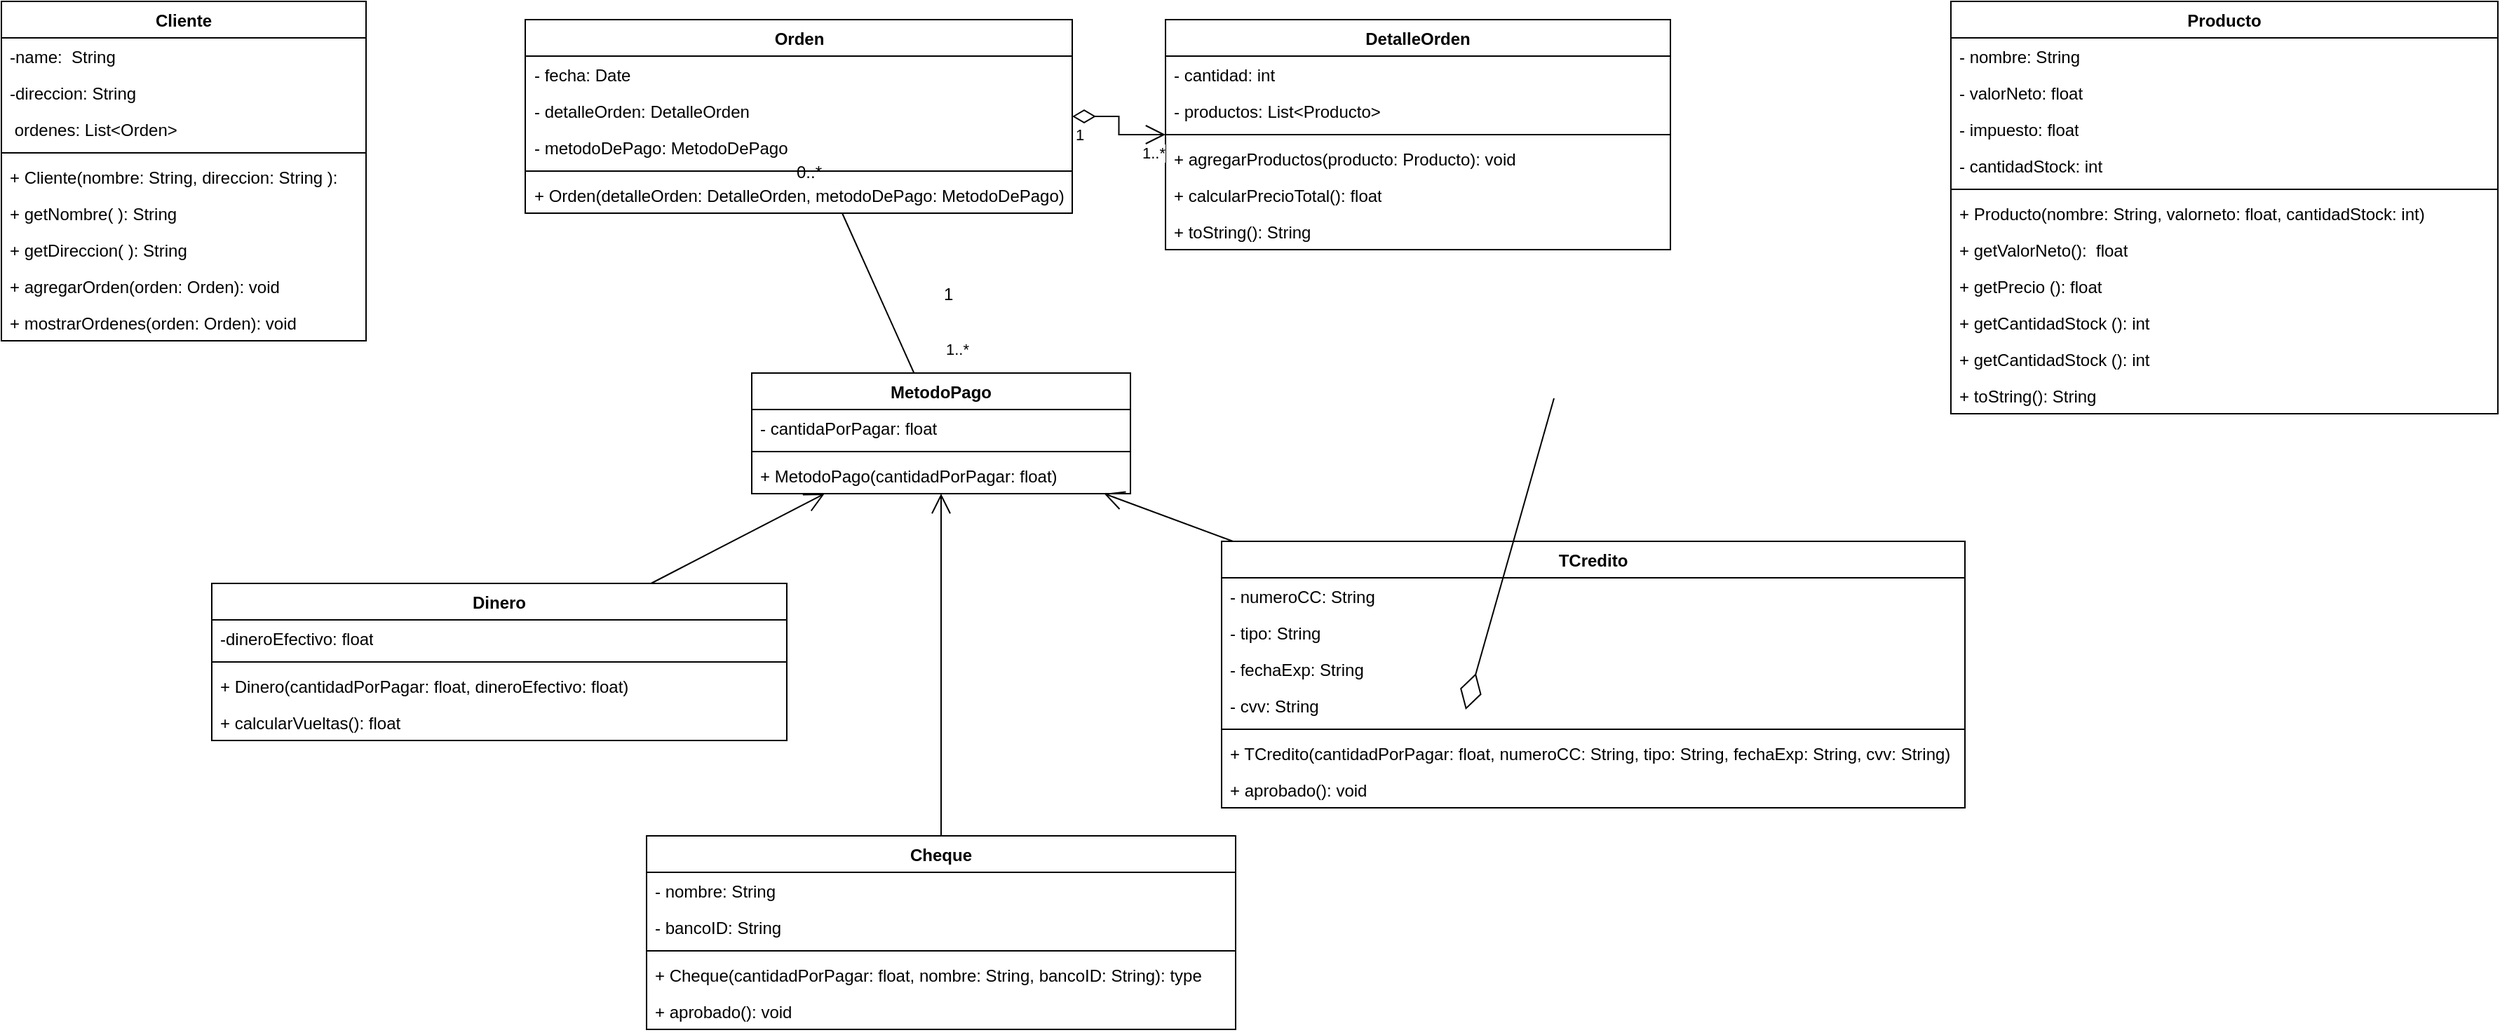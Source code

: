 <mxfile version="22.0.2" type="github">
  <diagram name="Página-1" id="vJzWJh0UHaBqhuQzf775">
    <mxGraphModel dx="1594" dy="864" grid="1" gridSize="10" guides="1" tooltips="1" connect="1" arrows="1" fold="1" page="1" pageScale="1" pageWidth="827" pageHeight="1169" math="0" shadow="0">
      <root>
        <mxCell id="0" />
        <mxCell id="1" parent="0" />
        <mxCell id="-tpIR0r_SkowBoIZui7y-1" value="Cliente" style="swimlane;fontStyle=1;align=center;verticalAlign=top;childLayout=stackLayout;horizontal=1;startSize=26;horizontalStack=0;resizeParent=1;resizeParentMax=0;resizeLast=0;collapsible=1;marginBottom=0;whiteSpace=wrap;html=1;" parent="1" vertex="1">
          <mxGeometry x="-350" y="25" width="260" height="242" as="geometry" />
        </mxCell>
        <mxCell id="-tpIR0r_SkowBoIZui7y-2" value="-name:&amp;nbsp; String" style="text;strokeColor=none;fillColor=none;align=left;verticalAlign=top;spacingLeft=4;spacingRight=4;overflow=hidden;rotatable=0;points=[[0,0.5],[1,0.5]];portConstraint=eastwest;whiteSpace=wrap;html=1;" parent="-tpIR0r_SkowBoIZui7y-1" vertex="1">
          <mxGeometry y="26" width="260" height="26" as="geometry" />
        </mxCell>
        <mxCell id="LFvMWm3YHaQg9pg_NLoc-1" value="-direccion: String" style="text;strokeColor=none;fillColor=none;align=left;verticalAlign=top;spacingLeft=4;spacingRight=4;overflow=hidden;rotatable=0;points=[[0,0.5],[1,0.5]];portConstraint=eastwest;whiteSpace=wrap;html=1;" vertex="1" parent="-tpIR0r_SkowBoIZui7y-1">
          <mxGeometry y="52" width="260" height="26" as="geometry" />
        </mxCell>
        <mxCell id="LFvMWm3YHaQg9pg_NLoc-2" value="&amp;nbsp;ordenes: List&amp;lt;Orden&amp;gt;" style="text;strokeColor=none;fillColor=none;align=left;verticalAlign=top;spacingLeft=4;spacingRight=4;overflow=hidden;rotatable=0;points=[[0,0.5],[1,0.5]];portConstraint=eastwest;whiteSpace=wrap;html=1;" vertex="1" parent="-tpIR0r_SkowBoIZui7y-1">
          <mxGeometry y="78" width="260" height="26" as="geometry" />
        </mxCell>
        <mxCell id="-tpIR0r_SkowBoIZui7y-3" value="" style="line;strokeWidth=1;fillColor=none;align=left;verticalAlign=middle;spacingTop=-1;spacingLeft=3;spacingRight=3;rotatable=0;labelPosition=right;points=[];portConstraint=eastwest;strokeColor=inherit;" parent="-tpIR0r_SkowBoIZui7y-1" vertex="1">
          <mxGeometry y="104" width="260" height="8" as="geometry" />
        </mxCell>
        <mxCell id="-tpIR0r_SkowBoIZui7y-4" value="+ Cliente(nombre: String, direccion: String ):&amp;nbsp;" style="text;strokeColor=none;fillColor=none;align=left;verticalAlign=top;spacingLeft=4;spacingRight=4;overflow=hidden;rotatable=0;points=[[0,0.5],[1,0.5]];portConstraint=eastwest;whiteSpace=wrap;html=1;" parent="-tpIR0r_SkowBoIZui7y-1" vertex="1">
          <mxGeometry y="112" width="260" height="26" as="geometry" />
        </mxCell>
        <mxCell id="LFvMWm3YHaQg9pg_NLoc-3" value="+ getNombre( ): String&amp;nbsp;" style="text;strokeColor=none;fillColor=none;align=left;verticalAlign=top;spacingLeft=4;spacingRight=4;overflow=hidden;rotatable=0;points=[[0,0.5],[1,0.5]];portConstraint=eastwest;whiteSpace=wrap;html=1;" vertex="1" parent="-tpIR0r_SkowBoIZui7y-1">
          <mxGeometry y="138" width="260" height="26" as="geometry" />
        </mxCell>
        <mxCell id="LFvMWm3YHaQg9pg_NLoc-5" value="+ getDireccion( ): String&amp;nbsp;" style="text;strokeColor=none;fillColor=none;align=left;verticalAlign=top;spacingLeft=4;spacingRight=4;overflow=hidden;rotatable=0;points=[[0,0.5],[1,0.5]];portConstraint=eastwest;whiteSpace=wrap;html=1;" vertex="1" parent="-tpIR0r_SkowBoIZui7y-1">
          <mxGeometry y="164" width="260" height="26" as="geometry" />
        </mxCell>
        <mxCell id="LFvMWm3YHaQg9pg_NLoc-4" value="+ agregarOrden(orden: Orden): void&amp;nbsp;" style="text;strokeColor=none;fillColor=none;align=left;verticalAlign=top;spacingLeft=4;spacingRight=4;overflow=hidden;rotatable=0;points=[[0,0.5],[1,0.5]];portConstraint=eastwest;whiteSpace=wrap;html=1;" vertex="1" parent="-tpIR0r_SkowBoIZui7y-1">
          <mxGeometry y="190" width="260" height="26" as="geometry" />
        </mxCell>
        <mxCell id="LFvMWm3YHaQg9pg_NLoc-6" value="+ mostrarOrdenes(orden: Orden): void&amp;nbsp;" style="text;strokeColor=none;fillColor=none;align=left;verticalAlign=top;spacingLeft=4;spacingRight=4;overflow=hidden;rotatable=0;points=[[0,0.5],[1,0.5]];portConstraint=eastwest;whiteSpace=wrap;html=1;" vertex="1" parent="-tpIR0r_SkowBoIZui7y-1">
          <mxGeometry y="216" width="260" height="26" as="geometry" />
        </mxCell>
        <mxCell id="-tpIR0r_SkowBoIZui7y-5" value="Dinero" style="swimlane;fontStyle=1;align=center;verticalAlign=top;childLayout=stackLayout;horizontal=1;startSize=26;horizontalStack=0;resizeParent=1;resizeParentMax=0;resizeLast=0;collapsible=1;marginBottom=0;whiteSpace=wrap;html=1;" parent="1" vertex="1">
          <mxGeometry x="-200" y="440" width="410" height="112" as="geometry" />
        </mxCell>
        <mxCell id="-tpIR0r_SkowBoIZui7y-6" value="-dineroEfectivo: float" style="text;strokeColor=none;fillColor=none;align=left;verticalAlign=top;spacingLeft=4;spacingRight=4;overflow=hidden;rotatable=0;points=[[0,0.5],[1,0.5]];portConstraint=eastwest;whiteSpace=wrap;html=1;" parent="-tpIR0r_SkowBoIZui7y-5" vertex="1">
          <mxGeometry y="26" width="410" height="26" as="geometry" />
        </mxCell>
        <mxCell id="-tpIR0r_SkowBoIZui7y-7" value="" style="line;strokeWidth=1;fillColor=none;align=left;verticalAlign=middle;spacingTop=-1;spacingLeft=3;spacingRight=3;rotatable=0;labelPosition=right;points=[];portConstraint=eastwest;strokeColor=inherit;" parent="-tpIR0r_SkowBoIZui7y-5" vertex="1">
          <mxGeometry y="52" width="410" height="8" as="geometry" />
        </mxCell>
        <mxCell id="LFvMWm3YHaQg9pg_NLoc-12" value="+ Dinero(cantidadPorPagar: float, dineroEfectivo: float)" style="text;strokeColor=none;fillColor=none;align=left;verticalAlign=top;spacingLeft=4;spacingRight=4;overflow=hidden;rotatable=0;points=[[0,0.5],[1,0.5]];portConstraint=eastwest;whiteSpace=wrap;html=1;" vertex="1" parent="-tpIR0r_SkowBoIZui7y-5">
          <mxGeometry y="60" width="410" height="26" as="geometry" />
        </mxCell>
        <mxCell id="LFvMWm3YHaQg9pg_NLoc-13" value="+ calcularVueltas(): float" style="text;strokeColor=none;fillColor=none;align=left;verticalAlign=top;spacingLeft=4;spacingRight=4;overflow=hidden;rotatable=0;points=[[0,0.5],[1,0.5]];portConstraint=eastwest;whiteSpace=wrap;html=1;" vertex="1" parent="-tpIR0r_SkowBoIZui7y-5">
          <mxGeometry y="86" width="410" height="26" as="geometry" />
        </mxCell>
        <mxCell id="-tpIR0r_SkowBoIZui7y-13" value="DetalleOrden" style="swimlane;fontStyle=1;align=center;verticalAlign=top;childLayout=stackLayout;horizontal=1;startSize=26;horizontalStack=0;resizeParent=1;resizeParentMax=0;resizeLast=0;collapsible=1;marginBottom=0;whiteSpace=wrap;html=1;" parent="1" vertex="1">
          <mxGeometry x="480" y="38" width="360" height="164" as="geometry" />
        </mxCell>
        <mxCell id="-tpIR0r_SkowBoIZui7y-37" value="- cantidad: int" style="text;strokeColor=none;fillColor=none;align=left;verticalAlign=top;spacingLeft=4;spacingRight=4;overflow=hidden;rotatable=0;points=[[0,0.5],[1,0.5]];portConstraint=eastwest;whiteSpace=wrap;html=1;" parent="-tpIR0r_SkowBoIZui7y-13" vertex="1">
          <mxGeometry y="26" width="360" height="26" as="geometry" />
        </mxCell>
        <mxCell id="-tpIR0r_SkowBoIZui7y-14" value="- productos: List&amp;lt;Producto&amp;gt;" style="text;strokeColor=none;fillColor=none;align=left;verticalAlign=top;spacingLeft=4;spacingRight=4;overflow=hidden;rotatable=0;points=[[0,0.5],[1,0.5]];portConstraint=eastwest;whiteSpace=wrap;html=1;" parent="-tpIR0r_SkowBoIZui7y-13" vertex="1">
          <mxGeometry y="52" width="360" height="26" as="geometry" />
        </mxCell>
        <mxCell id="-tpIR0r_SkowBoIZui7y-15" value="" style="line;strokeWidth=1;fillColor=none;align=left;verticalAlign=middle;spacingTop=-1;spacingLeft=3;spacingRight=3;rotatable=0;labelPosition=right;points=[];portConstraint=eastwest;strokeColor=inherit;" parent="-tpIR0r_SkowBoIZui7y-13" vertex="1">
          <mxGeometry y="78" width="360" height="8" as="geometry" />
        </mxCell>
        <mxCell id="-tpIR0r_SkowBoIZui7y-16" value="+ agregarProductos(producto: Producto): void" style="text;strokeColor=none;fillColor=none;align=left;verticalAlign=top;spacingLeft=4;spacingRight=4;overflow=hidden;rotatable=0;points=[[0,0.5],[1,0.5]];portConstraint=eastwest;whiteSpace=wrap;html=1;" parent="-tpIR0r_SkowBoIZui7y-13" vertex="1">
          <mxGeometry y="86" width="360" height="26" as="geometry" />
        </mxCell>
        <mxCell id="-tpIR0r_SkowBoIZui7y-38" value="+ calcularPrecioTotal(): float" style="text;strokeColor=none;fillColor=none;align=left;verticalAlign=top;spacingLeft=4;spacingRight=4;overflow=hidden;rotatable=0;points=[[0,0.5],[1,0.5]];portConstraint=eastwest;whiteSpace=wrap;html=1;" parent="-tpIR0r_SkowBoIZui7y-13" vertex="1">
          <mxGeometry y="112" width="360" height="26" as="geometry" />
        </mxCell>
        <mxCell id="-tpIR0r_SkowBoIZui7y-40" value="+ toString(): String" style="text;strokeColor=none;fillColor=none;align=left;verticalAlign=top;spacingLeft=4;spacingRight=4;overflow=hidden;rotatable=0;points=[[0,0.5],[1,0.5]];portConstraint=eastwest;whiteSpace=wrap;html=1;" parent="-tpIR0r_SkowBoIZui7y-13" vertex="1">
          <mxGeometry y="138" width="360" height="26" as="geometry" />
        </mxCell>
        <mxCell id="-tpIR0r_SkowBoIZui7y-17" value="TCredito" style="swimlane;fontStyle=1;align=center;verticalAlign=top;childLayout=stackLayout;horizontal=1;startSize=26;horizontalStack=0;resizeParent=1;resizeParentMax=0;resizeLast=0;collapsible=1;marginBottom=0;whiteSpace=wrap;html=1;" parent="1" vertex="1">
          <mxGeometry x="520" y="410" width="530" height="190" as="geometry" />
        </mxCell>
        <mxCell id="-tpIR0r_SkowBoIZui7y-18" value="- numeroCC: String" style="text;strokeColor=none;fillColor=none;align=left;verticalAlign=top;spacingLeft=4;spacingRight=4;overflow=hidden;rotatable=0;points=[[0,0.5],[1,0.5]];portConstraint=eastwest;whiteSpace=wrap;html=1;" parent="-tpIR0r_SkowBoIZui7y-17" vertex="1">
          <mxGeometry y="26" width="530" height="26" as="geometry" />
        </mxCell>
        <mxCell id="-tpIR0r_SkowBoIZui7y-45" value="- tipo: String" style="text;strokeColor=none;fillColor=none;align=left;verticalAlign=top;spacingLeft=4;spacingRight=4;overflow=hidden;rotatable=0;points=[[0,0.5],[1,0.5]];portConstraint=eastwest;whiteSpace=wrap;html=1;" parent="-tpIR0r_SkowBoIZui7y-17" vertex="1">
          <mxGeometry y="52" width="530" height="26" as="geometry" />
        </mxCell>
        <mxCell id="-tpIR0r_SkowBoIZui7y-46" value="- fechaExp: String" style="text;strokeColor=none;fillColor=none;align=left;verticalAlign=top;spacingLeft=4;spacingRight=4;overflow=hidden;rotatable=0;points=[[0,0.5],[1,0.5]];portConstraint=eastwest;whiteSpace=wrap;html=1;" parent="-tpIR0r_SkowBoIZui7y-17" vertex="1">
          <mxGeometry y="78" width="530" height="26" as="geometry" />
        </mxCell>
        <mxCell id="LFvMWm3YHaQg9pg_NLoc-15" value="- cvv: String" style="text;strokeColor=none;fillColor=none;align=left;verticalAlign=top;spacingLeft=4;spacingRight=4;overflow=hidden;rotatable=0;points=[[0,0.5],[1,0.5]];portConstraint=eastwest;whiteSpace=wrap;html=1;" vertex="1" parent="-tpIR0r_SkowBoIZui7y-17">
          <mxGeometry y="104" width="530" height="26" as="geometry" />
        </mxCell>
        <mxCell id="-tpIR0r_SkowBoIZui7y-19" value="" style="line;strokeWidth=1;fillColor=none;align=left;verticalAlign=middle;spacingTop=-1;spacingLeft=3;spacingRight=3;rotatable=0;labelPosition=right;points=[];portConstraint=eastwest;strokeColor=inherit;" parent="-tpIR0r_SkowBoIZui7y-17" vertex="1">
          <mxGeometry y="130" width="530" height="8" as="geometry" />
        </mxCell>
        <mxCell id="LFvMWm3YHaQg9pg_NLoc-16" value="+ TCredito(cantidadPorPagar: float, numeroCC: String, tipo: String, fechaExp: String, cvv: String)" style="text;strokeColor=none;fillColor=none;align=left;verticalAlign=top;spacingLeft=4;spacingRight=4;overflow=hidden;rotatable=0;points=[[0,0.5],[1,0.5]];portConstraint=eastwest;whiteSpace=wrap;html=1;" vertex="1" parent="-tpIR0r_SkowBoIZui7y-17">
          <mxGeometry y="138" width="530" height="26" as="geometry" />
        </mxCell>
        <mxCell id="-tpIR0r_SkowBoIZui7y-47" value="+ aprobado(): void" style="text;strokeColor=none;fillColor=none;align=left;verticalAlign=top;spacingLeft=4;spacingRight=4;overflow=hidden;rotatable=0;points=[[0,0.5],[1,0.5]];portConstraint=eastwest;whiteSpace=wrap;html=1;" parent="-tpIR0r_SkowBoIZui7y-17" vertex="1">
          <mxGeometry y="164" width="530" height="26" as="geometry" />
        </mxCell>
        <mxCell id="-tpIR0r_SkowBoIZui7y-21" value="Cheque" style="swimlane;fontStyle=1;align=center;verticalAlign=top;childLayout=stackLayout;horizontal=1;startSize=26;horizontalStack=0;resizeParent=1;resizeParentMax=0;resizeLast=0;collapsible=1;marginBottom=0;whiteSpace=wrap;html=1;" parent="1" vertex="1">
          <mxGeometry x="110" y="620" width="420" height="138" as="geometry" />
        </mxCell>
        <mxCell id="-tpIR0r_SkowBoIZui7y-22" value="- nombre: String" style="text;strokeColor=none;fillColor=none;align=left;verticalAlign=top;spacingLeft=4;spacingRight=4;overflow=hidden;rotatable=0;points=[[0,0.5],[1,0.5]];portConstraint=eastwest;whiteSpace=wrap;html=1;" parent="-tpIR0r_SkowBoIZui7y-21" vertex="1">
          <mxGeometry y="26" width="420" height="26" as="geometry" />
        </mxCell>
        <mxCell id="-tpIR0r_SkowBoIZui7y-44" value="- bancoID: String" style="text;strokeColor=none;fillColor=none;align=left;verticalAlign=top;spacingLeft=4;spacingRight=4;overflow=hidden;rotatable=0;points=[[0,0.5],[1,0.5]];portConstraint=eastwest;whiteSpace=wrap;html=1;" parent="-tpIR0r_SkowBoIZui7y-21" vertex="1">
          <mxGeometry y="52" width="420" height="26" as="geometry" />
        </mxCell>
        <mxCell id="-tpIR0r_SkowBoIZui7y-23" value="" style="line;strokeWidth=1;fillColor=none;align=left;verticalAlign=middle;spacingTop=-1;spacingLeft=3;spacingRight=3;rotatable=0;labelPosition=right;points=[];portConstraint=eastwest;strokeColor=inherit;" parent="-tpIR0r_SkowBoIZui7y-21" vertex="1">
          <mxGeometry y="78" width="420" height="8" as="geometry" />
        </mxCell>
        <mxCell id="-tpIR0r_SkowBoIZui7y-24" value="+ Cheque(cantidadPorPagar: float, nombre: String, bancoID: String): type" style="text;strokeColor=none;fillColor=none;align=left;verticalAlign=top;spacingLeft=4;spacingRight=4;overflow=hidden;rotatable=0;points=[[0,0.5],[1,0.5]];portConstraint=eastwest;whiteSpace=wrap;html=1;" parent="-tpIR0r_SkowBoIZui7y-21" vertex="1">
          <mxGeometry y="86" width="420" height="26" as="geometry" />
        </mxCell>
        <mxCell id="LFvMWm3YHaQg9pg_NLoc-14" value="+ aprobado(): void" style="text;strokeColor=none;fillColor=none;align=left;verticalAlign=top;spacingLeft=4;spacingRight=4;overflow=hidden;rotatable=0;points=[[0,0.5],[1,0.5]];portConstraint=eastwest;whiteSpace=wrap;html=1;" vertex="1" parent="-tpIR0r_SkowBoIZui7y-21">
          <mxGeometry y="112" width="420" height="26" as="geometry" />
        </mxCell>
        <mxCell id="-tpIR0r_SkowBoIZui7y-25" value="Producto" style="swimlane;fontStyle=1;align=center;verticalAlign=top;childLayout=stackLayout;horizontal=1;startSize=26;horizontalStack=0;resizeParent=1;resizeParentMax=0;resizeLast=0;collapsible=1;marginBottom=0;whiteSpace=wrap;html=1;" parent="1" vertex="1">
          <mxGeometry x="1040" y="25" width="390" height="294" as="geometry" />
        </mxCell>
        <mxCell id="-tpIR0r_SkowBoIZui7y-26" value="- nombre: String" style="text;strokeColor=none;fillColor=none;align=left;verticalAlign=top;spacingLeft=4;spacingRight=4;overflow=hidden;rotatable=0;points=[[0,0.5],[1,0.5]];portConstraint=eastwest;whiteSpace=wrap;html=1;" parent="-tpIR0r_SkowBoIZui7y-25" vertex="1">
          <mxGeometry y="26" width="390" height="26" as="geometry" />
        </mxCell>
        <mxCell id="LFvMWm3YHaQg9pg_NLoc-18" value="- valorNeto: float" style="text;strokeColor=none;fillColor=none;align=left;verticalAlign=top;spacingLeft=4;spacingRight=4;overflow=hidden;rotatable=0;points=[[0,0.5],[1,0.5]];portConstraint=eastwest;whiteSpace=wrap;html=1;" vertex="1" parent="-tpIR0r_SkowBoIZui7y-25">
          <mxGeometry y="52" width="390" height="26" as="geometry" />
        </mxCell>
        <mxCell id="LFvMWm3YHaQg9pg_NLoc-19" value="- impuesto: float" style="text;strokeColor=none;fillColor=none;align=left;verticalAlign=top;spacingLeft=4;spacingRight=4;overflow=hidden;rotatable=0;points=[[0,0.5],[1,0.5]];portConstraint=eastwest;whiteSpace=wrap;html=1;" vertex="1" parent="-tpIR0r_SkowBoIZui7y-25">
          <mxGeometry y="78" width="390" height="26" as="geometry" />
        </mxCell>
        <mxCell id="-tpIR0r_SkowBoIZui7y-41" value="- cantidadStock: int" style="text;strokeColor=none;fillColor=none;align=left;verticalAlign=top;spacingLeft=4;spacingRight=4;overflow=hidden;rotatable=0;points=[[0,0.5],[1,0.5]];portConstraint=eastwest;whiteSpace=wrap;html=1;" parent="-tpIR0r_SkowBoIZui7y-25" vertex="1">
          <mxGeometry y="104" width="390" height="26" as="geometry" />
        </mxCell>
        <mxCell id="-tpIR0r_SkowBoIZui7y-27" value="" style="line;strokeWidth=1;fillColor=none;align=left;verticalAlign=middle;spacingTop=-1;spacingLeft=3;spacingRight=3;rotatable=0;labelPosition=right;points=[];portConstraint=eastwest;strokeColor=inherit;" parent="-tpIR0r_SkowBoIZui7y-25" vertex="1">
          <mxGeometry y="130" width="390" height="8" as="geometry" />
        </mxCell>
        <mxCell id="LFvMWm3YHaQg9pg_NLoc-20" value="+ Producto(nombre: String, valorneto: float, cantidadStock: int)" style="text;strokeColor=none;fillColor=none;align=left;verticalAlign=top;spacingLeft=4;spacingRight=4;overflow=hidden;rotatable=0;points=[[0,0.5],[1,0.5]];portConstraint=eastwest;whiteSpace=wrap;html=1;" vertex="1" parent="-tpIR0r_SkowBoIZui7y-25">
          <mxGeometry y="138" width="390" height="26" as="geometry" />
        </mxCell>
        <mxCell id="-tpIR0r_SkowBoIZui7y-28" value="+ getValorNeto():&amp;nbsp; float" style="text;strokeColor=none;fillColor=none;align=left;verticalAlign=top;spacingLeft=4;spacingRight=4;overflow=hidden;rotatable=0;points=[[0,0.5],[1,0.5]];portConstraint=eastwest;whiteSpace=wrap;html=1;" parent="-tpIR0r_SkowBoIZui7y-25" vertex="1">
          <mxGeometry y="164" width="390" height="26" as="geometry" />
        </mxCell>
        <mxCell id="LFvMWm3YHaQg9pg_NLoc-21" value="+ getPrecio (): float" style="text;strokeColor=none;fillColor=none;align=left;verticalAlign=top;spacingLeft=4;spacingRight=4;overflow=hidden;rotatable=0;points=[[0,0.5],[1,0.5]];portConstraint=eastwest;whiteSpace=wrap;html=1;" vertex="1" parent="-tpIR0r_SkowBoIZui7y-25">
          <mxGeometry y="190" width="390" height="26" as="geometry" />
        </mxCell>
        <mxCell id="-tpIR0r_SkowBoIZui7y-42" value="+ getCantidadStock (): int" style="text;strokeColor=none;fillColor=none;align=left;verticalAlign=top;spacingLeft=4;spacingRight=4;overflow=hidden;rotatable=0;points=[[0,0.5],[1,0.5]];portConstraint=eastwest;whiteSpace=wrap;html=1;" parent="-tpIR0r_SkowBoIZui7y-25" vertex="1">
          <mxGeometry y="216" width="390" height="26" as="geometry" />
        </mxCell>
        <mxCell id="LFvMWm3YHaQg9pg_NLoc-22" value="+ getCantidadStock (): int" style="text;strokeColor=none;fillColor=none;align=left;verticalAlign=top;spacingLeft=4;spacingRight=4;overflow=hidden;rotatable=0;points=[[0,0.5],[1,0.5]];portConstraint=eastwest;whiteSpace=wrap;html=1;" vertex="1" parent="-tpIR0r_SkowBoIZui7y-25">
          <mxGeometry y="242" width="390" height="26" as="geometry" />
        </mxCell>
        <mxCell id="LFvMWm3YHaQg9pg_NLoc-23" value="+ toString(): String" style="text;strokeColor=none;fillColor=none;align=left;verticalAlign=top;spacingLeft=4;spacingRight=4;overflow=hidden;rotatable=0;points=[[0,0.5],[1,0.5]];portConstraint=eastwest;whiteSpace=wrap;html=1;" vertex="1" parent="-tpIR0r_SkowBoIZui7y-25">
          <mxGeometry y="268" width="390" height="26" as="geometry" />
        </mxCell>
        <mxCell id="-tpIR0r_SkowBoIZui7y-29" value="Orden" style="swimlane;fontStyle=1;align=center;verticalAlign=top;childLayout=stackLayout;horizontal=1;startSize=26;horizontalStack=0;resizeParent=1;resizeParentMax=0;resizeLast=0;collapsible=1;marginBottom=0;whiteSpace=wrap;html=1;" parent="1" vertex="1">
          <mxGeometry x="23.5" y="38" width="390" height="138" as="geometry" />
        </mxCell>
        <mxCell id="-tpIR0r_SkowBoIZui7y-30" value="- fecha: Date" style="text;strokeColor=none;fillColor=none;align=left;verticalAlign=top;spacingLeft=4;spacingRight=4;overflow=hidden;rotatable=0;points=[[0,0.5],[1,0.5]];portConstraint=eastwest;whiteSpace=wrap;html=1;" parent="-tpIR0r_SkowBoIZui7y-29" vertex="1">
          <mxGeometry y="26" width="390" height="26" as="geometry" />
        </mxCell>
        <mxCell id="-tpIR0r_SkowBoIZui7y-33" value="- detalleOrden: DetalleOrden" style="text;strokeColor=none;fillColor=none;align=left;verticalAlign=top;spacingLeft=4;spacingRight=4;overflow=hidden;rotatable=0;points=[[0,0.5],[1,0.5]];portConstraint=eastwest;whiteSpace=wrap;html=1;" parent="-tpIR0r_SkowBoIZui7y-29" vertex="1">
          <mxGeometry y="52" width="390" height="26" as="geometry" />
        </mxCell>
        <mxCell id="LFvMWm3YHaQg9pg_NLoc-17" value="- metodoDePago: MetodoDePago" style="text;strokeColor=none;fillColor=none;align=left;verticalAlign=top;spacingLeft=4;spacingRight=4;overflow=hidden;rotatable=0;points=[[0,0.5],[1,0.5]];portConstraint=eastwest;whiteSpace=wrap;html=1;" vertex="1" parent="-tpIR0r_SkowBoIZui7y-29">
          <mxGeometry y="78" width="390" height="26" as="geometry" />
        </mxCell>
        <mxCell id="-tpIR0r_SkowBoIZui7y-31" value="" style="line;strokeWidth=1;fillColor=none;align=left;verticalAlign=middle;spacingTop=-1;spacingLeft=3;spacingRight=3;rotatable=0;labelPosition=right;points=[];portConstraint=eastwest;strokeColor=inherit;" parent="-tpIR0r_SkowBoIZui7y-29" vertex="1">
          <mxGeometry y="104" width="390" height="8" as="geometry" />
        </mxCell>
        <mxCell id="-tpIR0r_SkowBoIZui7y-36" value="+ Orden(detalleOrden: DetalleOrden, metodoDePago: MetodoDePago)" style="text;strokeColor=none;fillColor=none;align=left;verticalAlign=top;spacingLeft=4;spacingRight=4;overflow=hidden;rotatable=0;points=[[0,0.5],[1,0.5]];portConstraint=eastwest;whiteSpace=wrap;html=1;" parent="-tpIR0r_SkowBoIZui7y-29" vertex="1">
          <mxGeometry y="112" width="390" height="26" as="geometry" />
        </mxCell>
        <mxCell id="-tpIR0r_SkowBoIZui7y-48" value="" style="endArrow=open;endFill=1;endSize=12;html=1;rounded=0;" parent="1" source="-tpIR0r_SkowBoIZui7y-5" target="LFvMWm3YHaQg9pg_NLoc-8" edge="1">
          <mxGeometry width="160" relative="1" as="geometry">
            <mxPoint x="376" y="840" as="sourcePoint" />
            <mxPoint x="522" y="749" as="targetPoint" />
          </mxGeometry>
        </mxCell>
        <mxCell id="-tpIR0r_SkowBoIZui7y-49" value="" style="endArrow=open;endFill=1;endSize=12;html=1;rounded=0;" parent="1" source="-tpIR0r_SkowBoIZui7y-21" target="LFvMWm3YHaQg9pg_NLoc-8" edge="1">
          <mxGeometry width="160" relative="1" as="geometry">
            <mxPoint x="151" y="450" as="sourcePoint" />
            <mxPoint x="289" y="350" as="targetPoint" />
          </mxGeometry>
        </mxCell>
        <mxCell id="-tpIR0r_SkowBoIZui7y-50" value="" style="endArrow=open;endFill=1;endSize=12;html=1;rounded=0;" parent="1" source="-tpIR0r_SkowBoIZui7y-17" target="LFvMWm3YHaQg9pg_NLoc-8" edge="1">
          <mxGeometry width="160" relative="1" as="geometry">
            <mxPoint x="330" y="450" as="sourcePoint" />
            <mxPoint x="330" y="350" as="targetPoint" />
          </mxGeometry>
        </mxCell>
        <mxCell id="-tpIR0r_SkowBoIZui7y-56" value="" style="endArrow=open;html=1;endSize=12;startArrow=diamondThin;startSize=14;startFill=0;edgeStyle=orthogonalEdgeStyle;rounded=0;" parent="1" source="-tpIR0r_SkowBoIZui7y-29" target="-tpIR0r_SkowBoIZui7y-13" edge="1">
          <mxGeometry relative="1" as="geometry">
            <mxPoint x="330" y="360" as="sourcePoint" />
            <mxPoint x="490" y="360" as="targetPoint" />
          </mxGeometry>
        </mxCell>
        <mxCell id="-tpIR0r_SkowBoIZui7y-57" value="1" style="edgeLabel;resizable=0;html=1;align=left;verticalAlign=top;" parent="-tpIR0r_SkowBoIZui7y-56" connectable="0" vertex="1">
          <mxGeometry x="-1" relative="1" as="geometry" />
        </mxCell>
        <mxCell id="-tpIR0r_SkowBoIZui7y-58" value="1..*" style="edgeLabel;resizable=0;html=1;align=right;verticalAlign=top;" parent="-tpIR0r_SkowBoIZui7y-56" connectable="0" vertex="1">
          <mxGeometry x="1" relative="1" as="geometry" />
        </mxCell>
        <mxCell id="-tpIR0r_SkowBoIZui7y-67" value="0..*" style="resizable=0;html=1;align=left;verticalAlign=top;labelBackgroundColor=none;" parent="1" connectable="0" vertex="1">
          <mxGeometry x="215" y="133" as="geometry" />
        </mxCell>
        <mxCell id="-tpIR0r_SkowBoIZui7y-68" value="" style="endArrow=none;html=1;rounded=0;align=center;verticalAlign=top;endFill=0;labelBackgroundColor=none;" parent="1" source="LFvMWm3YHaQg9pg_NLoc-8" target="-tpIR0r_SkowBoIZui7y-29" edge="1">
          <mxGeometry relative="1" as="geometry">
            <mxPoint x="190" y="143" as="sourcePoint" />
            <mxPoint x="250" y="143" as="targetPoint" />
          </mxGeometry>
        </mxCell>
        <mxCell id="-tpIR0r_SkowBoIZui7y-69" value="" style="resizable=0;html=1;align=left;verticalAlign=bottom;labelBackgroundColor=none;" parent="-tpIR0r_SkowBoIZui7y-68" connectable="0" vertex="1">
          <mxGeometry x="-1" relative="1" as="geometry" />
        </mxCell>
        <mxCell id="-tpIR0r_SkowBoIZui7y-71" value="" style="resizable=0;html=1;align=right;verticalAlign=bottom;labelBackgroundColor=none;" parent="-tpIR0r_SkowBoIZui7y-68" connectable="0" vertex="1">
          <mxGeometry x="1" relative="1" as="geometry" />
        </mxCell>
        <mxCell id="-tpIR0r_SkowBoIZui7y-73" value="1" style="resizable=0;html=1;align=left;verticalAlign=top;labelBackgroundColor=none;" parent="1" connectable="0" vertex="1">
          <mxGeometry x="320" y="220" as="geometry" />
        </mxCell>
        <mxCell id="-tpIR0r_SkowBoIZui7y-74" value="1..*" style="edgeLabel;resizable=0;html=1;align=right;verticalAlign=top;" parent="1" connectable="0" vertex="1">
          <mxGeometry x="340" y="260" as="geometry" />
        </mxCell>
        <mxCell id="LFvMWm3YHaQg9pg_NLoc-8" value="MetodoPago" style="swimlane;fontStyle=1;align=center;verticalAlign=top;childLayout=stackLayout;horizontal=1;startSize=26;horizontalStack=0;resizeParent=1;resizeParentMax=0;resizeLast=0;collapsible=1;marginBottom=0;whiteSpace=wrap;html=1;" vertex="1" parent="1">
          <mxGeometry x="185" y="290" width="270" height="86" as="geometry" />
        </mxCell>
        <mxCell id="LFvMWm3YHaQg9pg_NLoc-9" value="- cantidaPorPagar: float" style="text;strokeColor=none;fillColor=none;align=left;verticalAlign=top;spacingLeft=4;spacingRight=4;overflow=hidden;rotatable=0;points=[[0,0.5],[1,0.5]];portConstraint=eastwest;whiteSpace=wrap;html=1;" vertex="1" parent="LFvMWm3YHaQg9pg_NLoc-8">
          <mxGeometry y="26" width="270" height="26" as="geometry" />
        </mxCell>
        <mxCell id="LFvMWm3YHaQg9pg_NLoc-10" value="" style="line;strokeWidth=1;fillColor=none;align=left;verticalAlign=middle;spacingTop=-1;spacingLeft=3;spacingRight=3;rotatable=0;labelPosition=right;points=[];portConstraint=eastwest;strokeColor=inherit;" vertex="1" parent="LFvMWm3YHaQg9pg_NLoc-8">
          <mxGeometry y="52" width="270" height="8" as="geometry" />
        </mxCell>
        <mxCell id="LFvMWm3YHaQg9pg_NLoc-11" value="+ MetodoPago(cantidadPorPagar: float)" style="text;strokeColor=none;fillColor=none;align=left;verticalAlign=top;spacingLeft=4;spacingRight=4;overflow=hidden;rotatable=0;points=[[0,0.5],[1,0.5]];portConstraint=eastwest;whiteSpace=wrap;html=1;" vertex="1" parent="LFvMWm3YHaQg9pg_NLoc-8">
          <mxGeometry y="60" width="270" height="26" as="geometry" />
        </mxCell>
        <mxCell id="LFvMWm3YHaQg9pg_NLoc-24" value="" style="endArrow=diamondThin;endFill=0;endSize=24;html=1;rounded=0;" edge="1" parent="1">
          <mxGeometry width="160" relative="1" as="geometry">
            <mxPoint x="757" y="308" as="sourcePoint" />
            <mxPoint x="694" y="530" as="targetPoint" />
          </mxGeometry>
        </mxCell>
      </root>
    </mxGraphModel>
  </diagram>
</mxfile>
